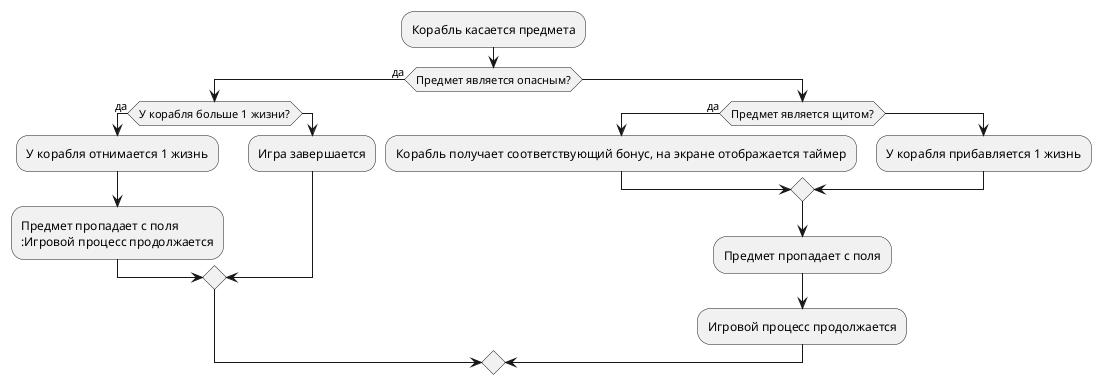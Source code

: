 @startuml
:Корабль касается предмета;
if (Предмет является опасным?) is (да) then
  if (У корабля больше 1 жизни?) is (да) then
    :У корабля отнимается 1 жизнь;
    :Предмет пропадает с поля
    :Игровой процесс продолжается;
  else
    :Игра завершается;
  endif
else
  if (Предмет является щитом?) is (да) then
    :Корабль получает соответствующий бонус, на экране отображается таймер;
  else
    :У корабля прибавляется 1 жизнь;
  endif
  :Предмет пропадает с поля;
  :Игровой процесс продолжается;
endif
@enduml
